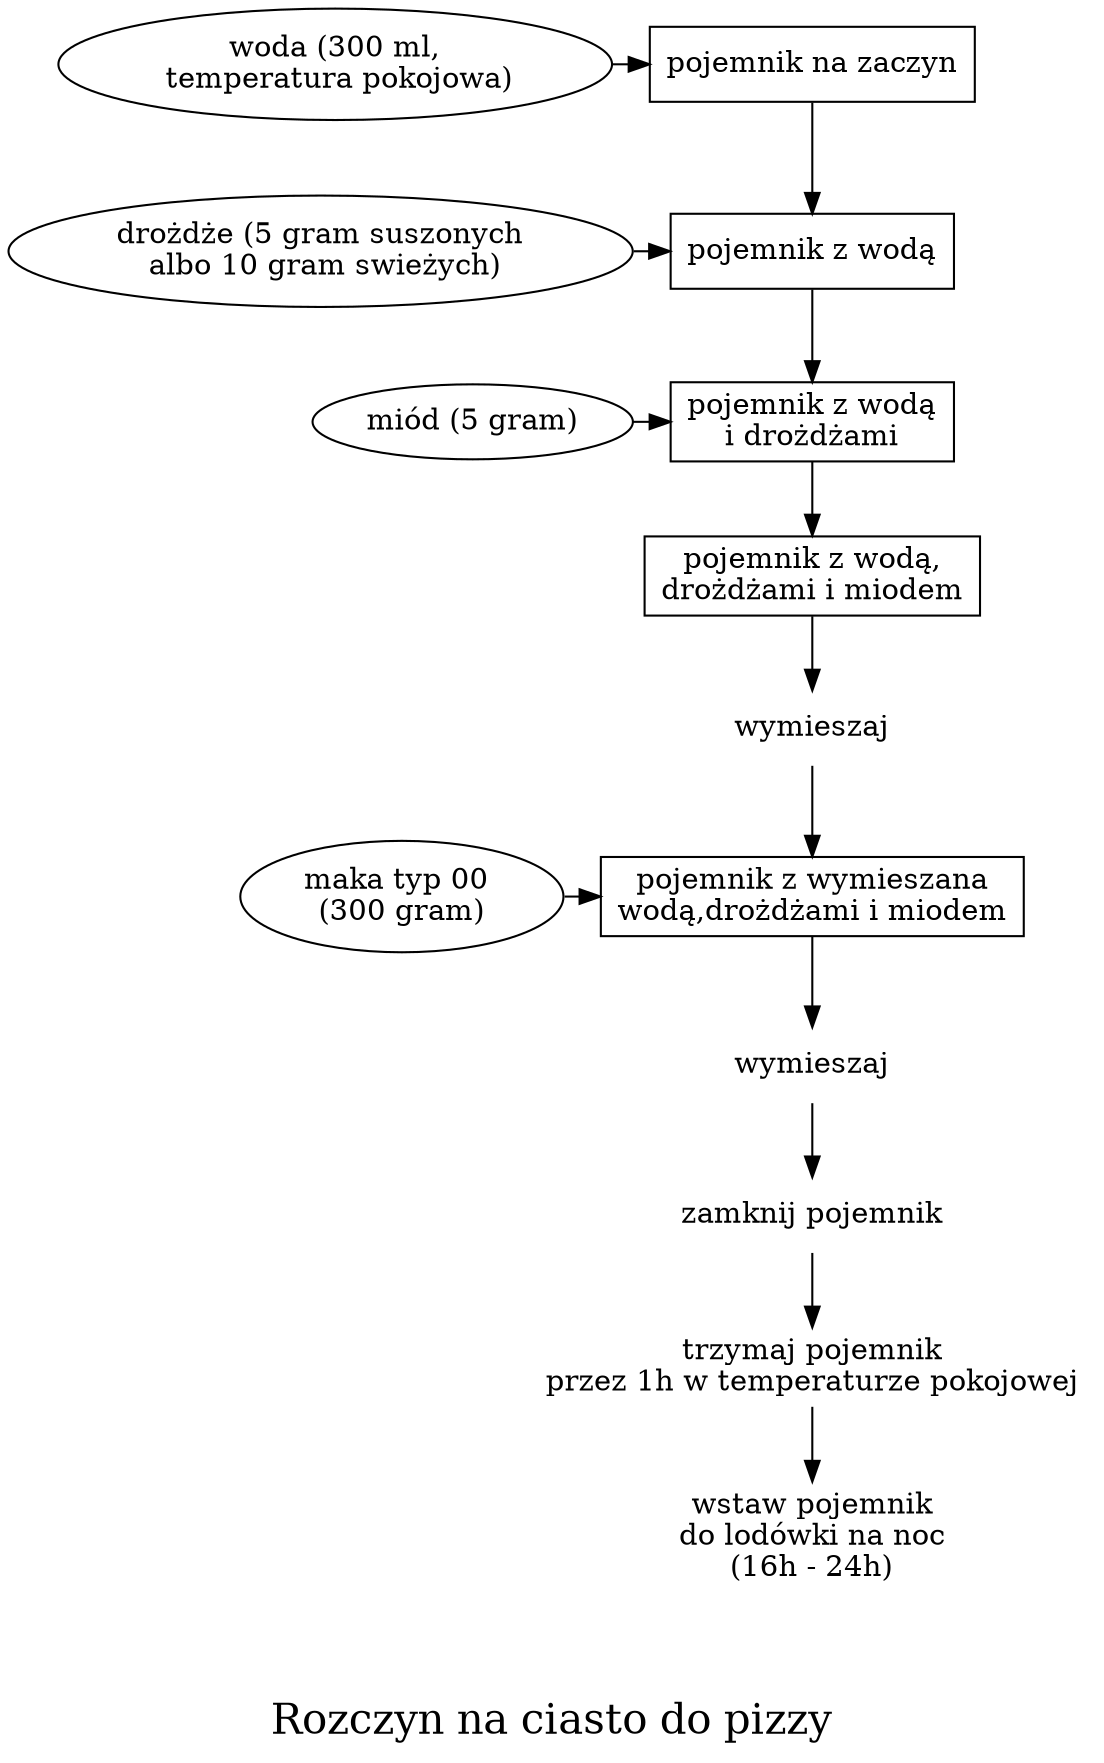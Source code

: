 
digraph G {
  fontsize=20
  label="\n\nRozczyn na ciasto do pizzy"
  URL="https://www.youtube.com/watch?v=G-jPoROGHGE&t=883s"
  {rank=same woda,pojemnik}
  {rank=same drozdze,pojemnik2}
  {rank=same miod,pojemnik3}
  {rank=same maka,pojemnik5}
  maka[label="maka typ 00 \n(300 gram)"]
  woda[label="woda (300 ml,\n temperatura pokojowa)"]
  miod[label="miód (5 gram)"]
  mieszaj[label="wymieszaj",shape=none]
  mieszaj2[label="wymieszaj",shape=none]
  zamknij[label="zamknij pojemnik",shape=none]
  odstaw[label="trzymaj pojemnik\nprzez 1h w temperaturze pokojowej",shape=none]
  odstaw2[label="wstaw pojemnik\ndo lodówki na noc\n(16h - 24h)",shape=none]
  drozdze[label="drożdże (5 gram suszonych\n albo 10 gram swieżych)"]
  pojemnik[shape=rectangle,label="pojemnik na zaczyn"]
  woda->pojemnik
  pojemnik2[shape=rectangle,label="pojemnik z wodą"]
  pojemnik3[shape=rectangle,label="pojemnik z wodą\ni drożdżami"]
  pojemnik4[shape=rectangle,label="pojemnik z wodą,\ndrożdżami i miodem"]
  pojemnik5[shape=rectangle,label="pojemnik z wymieszana\nwodą,drożdżami i miodem"]
  drozdze->pojemnik2
  miod->pojemnik3
  maka->pojemnik5
  pojemnik->pojemnik2->pojemnik3->pojemnik4->mieszaj->pojemnik5->mieszaj2->zamknij->odstaw->odstaw2
  
}
